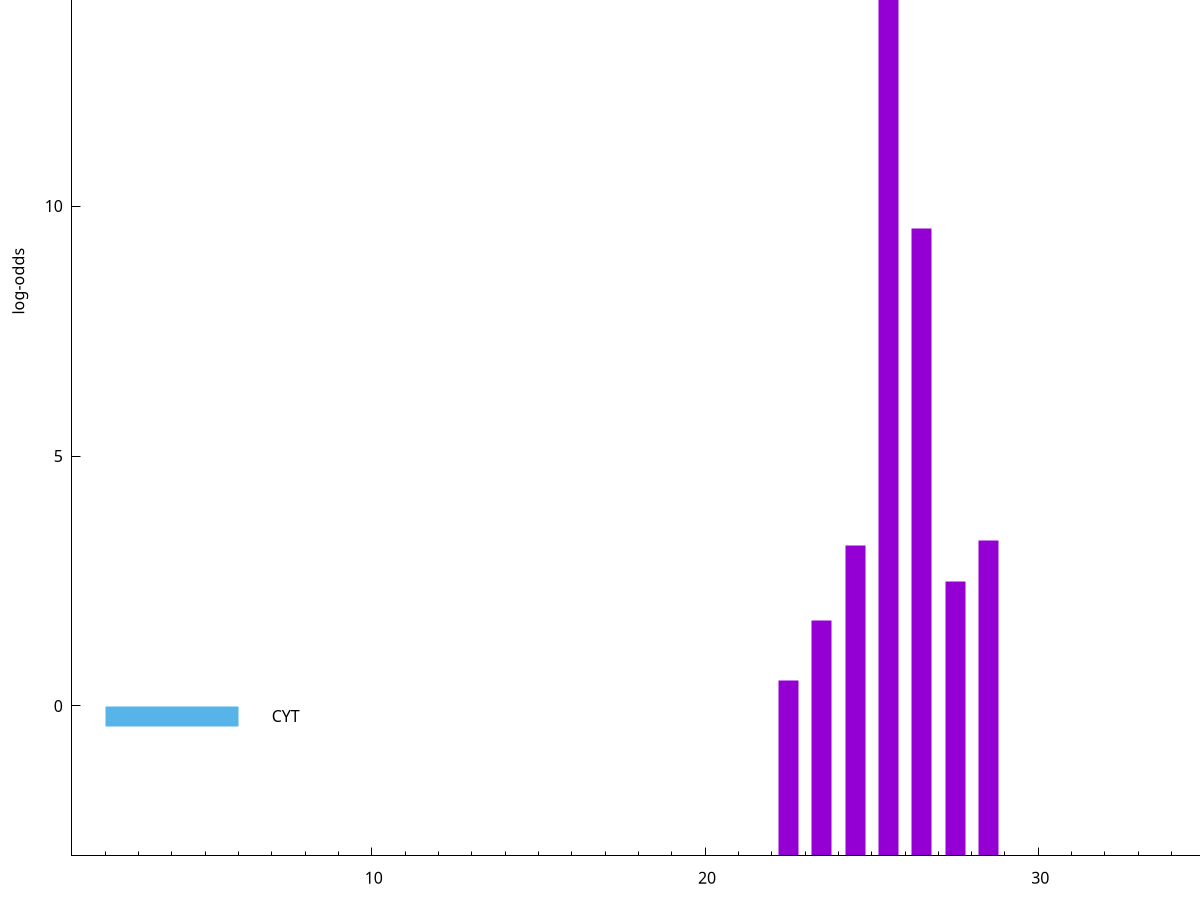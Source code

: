 set title "LipoP predictions for SRR5666505.gff"
set size 2., 1.4
set xrange [1:70] 
set mxtics 10
set yrange [-3:20]
set y2range [0:23]
set ylabel "log-odds"
set term postscript eps color solid "Helvetica" 30
set output "SRR5666505.gff3.eps"
set arrow from 2,16.3685 to 6,16.3685 nohead lt 1 lw 20
set label "SpI" at 7,16.3685
set arrow from 2,-0.200913 to 6,-0.200913 nohead lt 3 lw 20
set label "CYT" at 7,-0.200913
set arrow from 2,16.3685 to 6,16.3685 nohead lt 1 lw 20
set label "SpI" at 7,16.3685
# NOTE: The scores below are the log-odds scores with the threshold
# NOTE: subtracted (a hack to make gnuplot make the histogram all
# NOTE: look nice).
plot "-" axes x1y2 title "" with impulses lt 1 lw 20
25.500000 19.355200
26.500000 12.546680
28.500000 6.316560
24.500000 6.220210
27.500000 5.494010
23.500000 4.702870
22.500000 3.504308
e
exit
